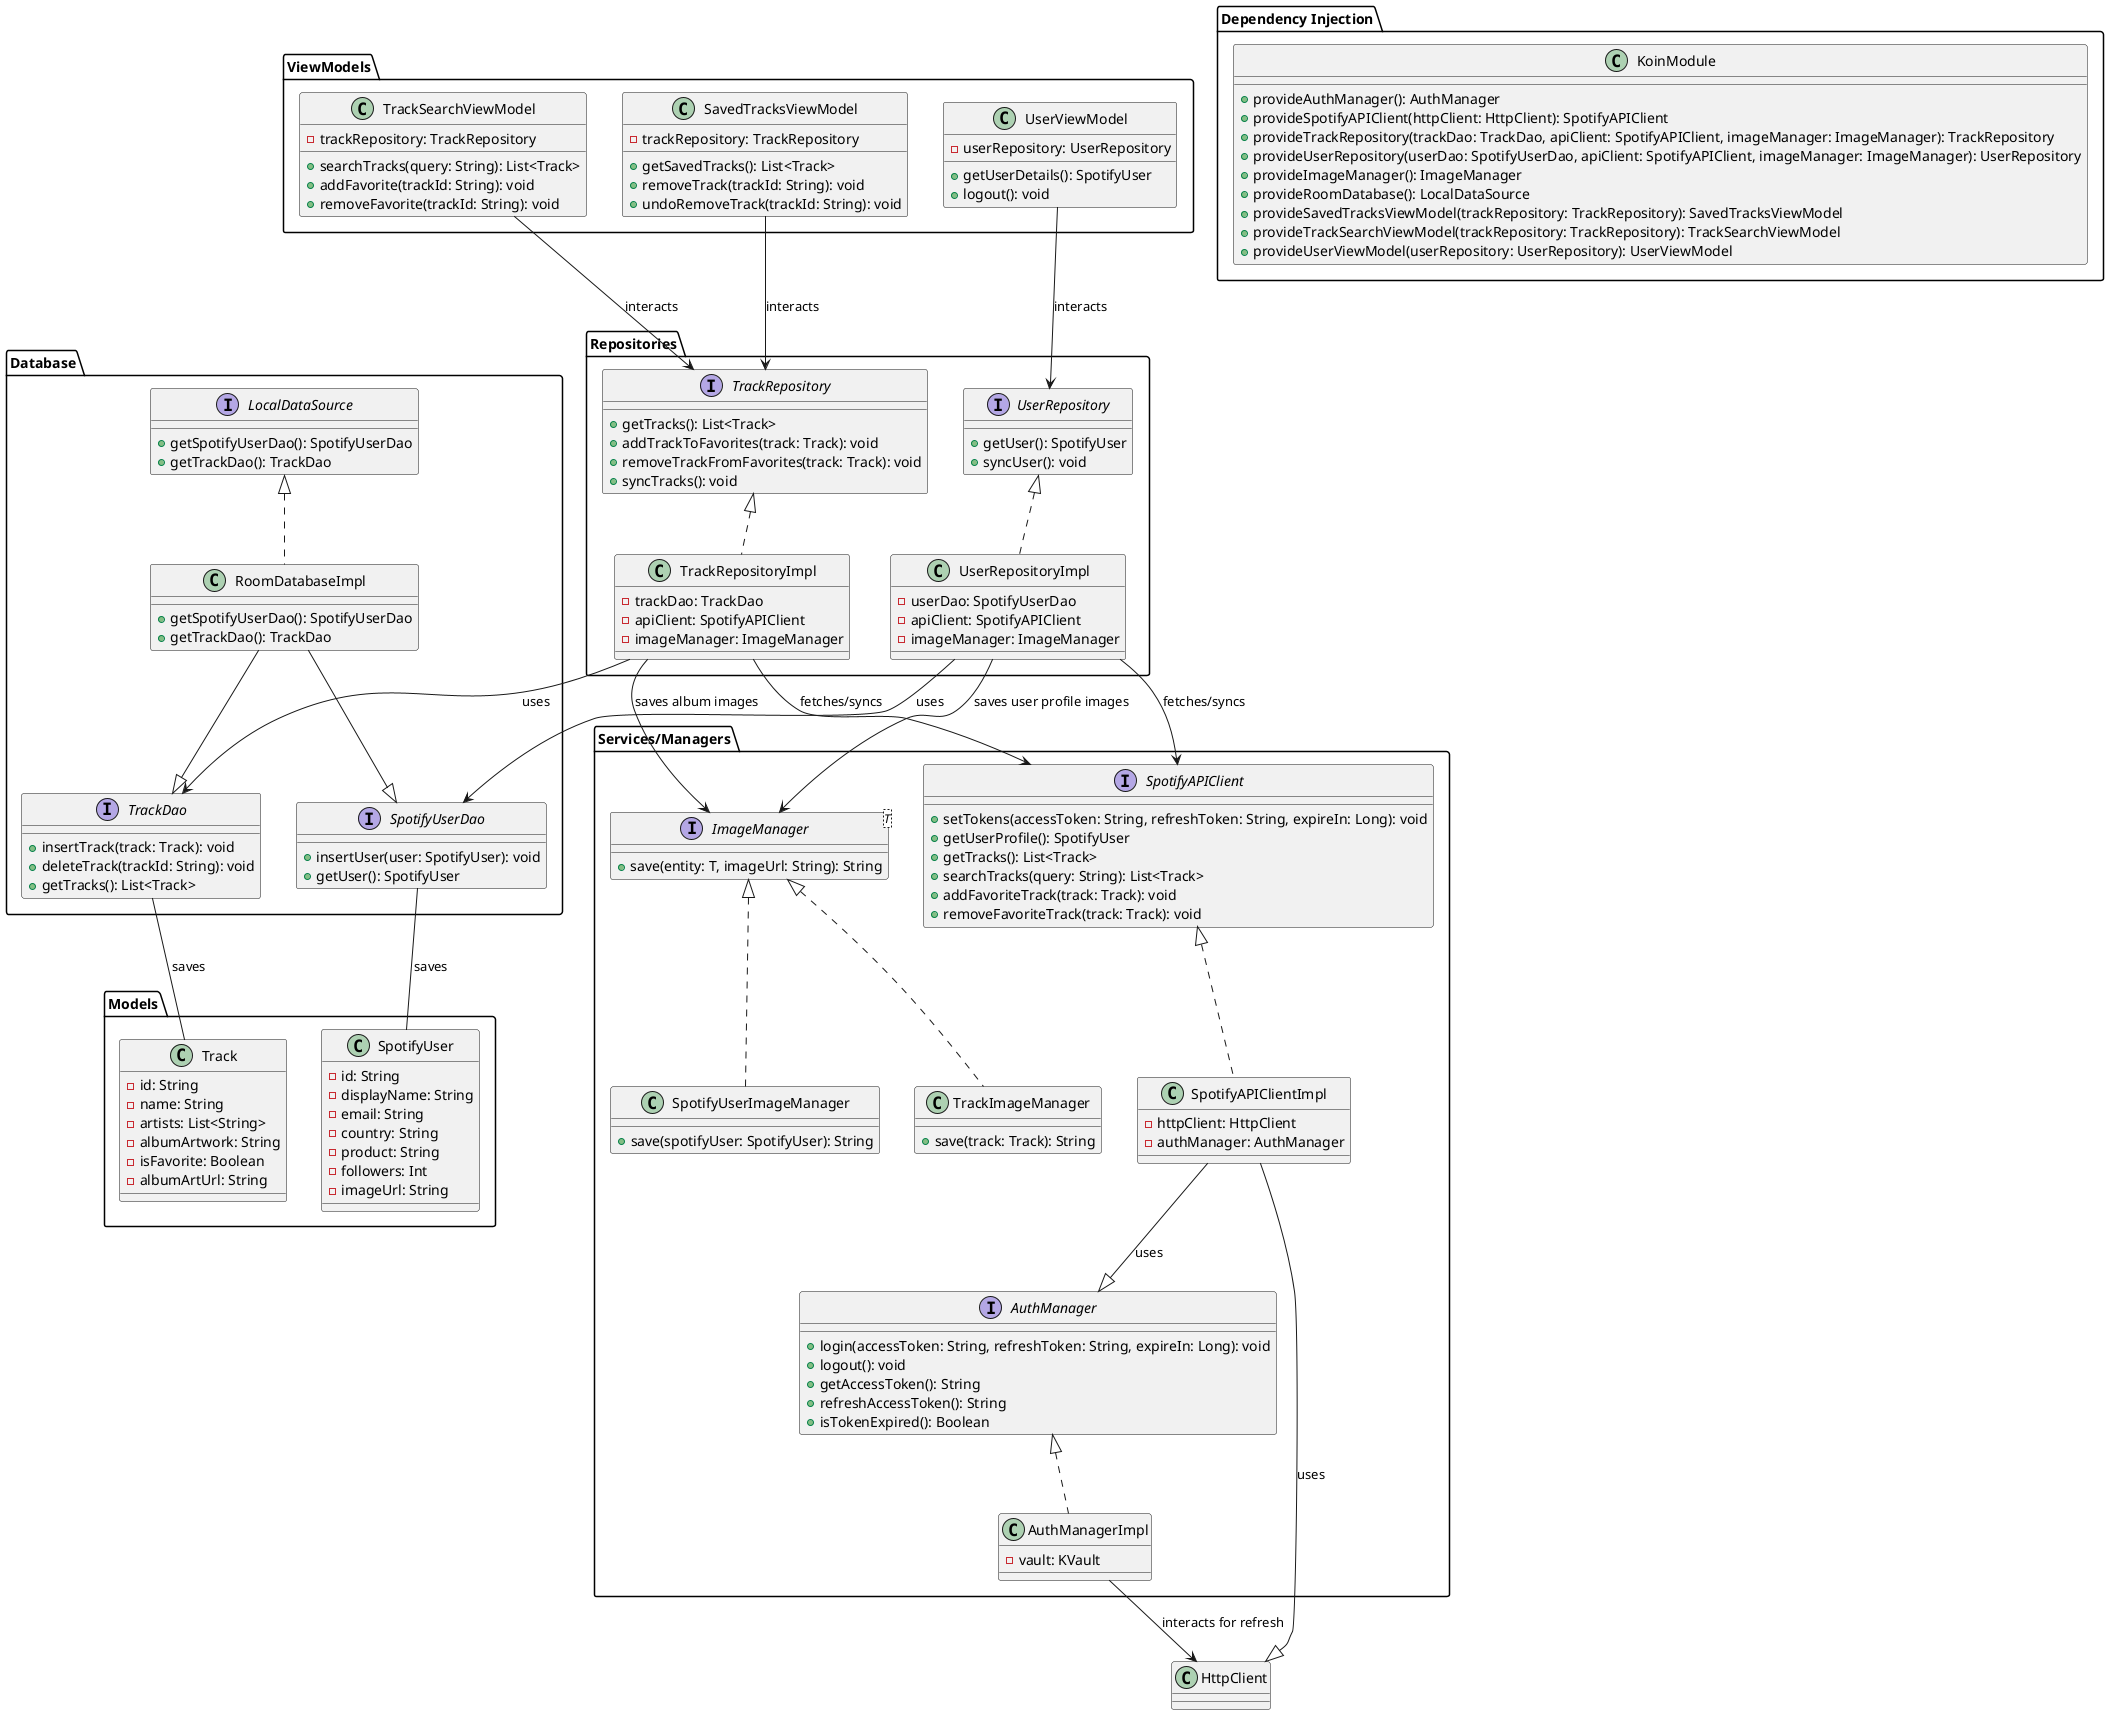 @startuml
package "Models" {
    class SpotifyUser {
        - id: String
        - displayName: String
        - email: String
        - country: String
        - product: String
        - followers: Int
        - imageUrl: String
    }
    class Track {
        - id: String
        - name: String
        - artists: List<String>
        - albumArtwork: String
        - isFavorite: Boolean
        - albumArtUrl: String
    }
}

package "Database" {
    interface SpotifyUserDao {
        + insertUser(user: SpotifyUser): void
        + getUser(): SpotifyUser
    }

    interface TrackDao {
        + insertTrack(track: Track): void
        + deleteTrack(trackId: String): void
        + getTracks(): List<Track>
    }

    interface LocalDataSource {
        + getSpotifyUserDao(): SpotifyUserDao
        + getTrackDao(): TrackDao
    }
    class RoomDatabaseImpl implements LocalDataSource {
        + getSpotifyUserDao(): SpotifyUserDao
        + getTrackDao(): TrackDao
    }
}

package "Services/Managers" {
    interface AuthManager {
        + login(accessToken: String, refreshToken: String, expireIn: Long): void
        + logout(): void
        + getAccessToken(): String
        + refreshAccessToken(): String
        + isTokenExpired(): Boolean
    }
    class AuthManagerImpl implements AuthManager {
        - vault: KVault
    }
    
    interface SpotifyAPIClient {
        + setTokens(accessToken: String, refreshToken: String, expireIn: Long): void
        + getUserProfile(): SpotifyUser
        + getTracks(): List<Track>
        + searchTracks(query: String): List<Track>
        + addFavoriteTrack(track: Track): void
        + removeFavoriteTrack(track: Track): void
    }
    class SpotifyAPIClientImpl implements SpotifyAPIClient {
        - httpClient: HttpClient
        - authManager: AuthManager
    }

    interface ImageManager<T> {
        + save(entity: T, imageUrl: String): String
    }
    
    class SpotifyUserImageManager implements ImageManager {
      + save(spotifyUser: SpotifyUser): String
    }
    
    class TrackImageManager implements ImageManager {
      + save(track: Track): String
    }
    
}

package "Repositories" {
    interface TrackRepository {
        + getTracks(): List<Track>
        + addTrackToFavorites(track: Track): void
        + removeTrackFromFavorites(track: Track): void
        + syncTracks(): void
    }
    class TrackRepositoryImpl implements TrackRepository {
        - trackDao: TrackDao
        - apiClient: SpotifyAPIClient
        - imageManager: ImageManager
    }

    interface UserRepository {
        + getUser(): SpotifyUser
        + syncUser(): void
    }
    class UserRepositoryImpl implements UserRepository {
        - userDao: SpotifyUserDao
        - apiClient: SpotifyAPIClient
        - imageManager: ImageManager
    }
}

package "ViewModels" {
    class SavedTracksViewModel {
        - trackRepository: TrackRepository
        + getSavedTracks(): List<Track>
        + removeTrack(trackId: String): void
        + undoRemoveTrack(trackId: String): void
    }
    class TrackSearchViewModel {
        - trackRepository: TrackRepository
        + searchTracks(query: String): List<Track>
        + addFavorite(trackId: String): void
        + removeFavorite(trackId: String): void
    }
    class UserViewModel {
        - userRepository: UserRepository
        + getUserDetails(): SpotifyUser
        + logout(): void
    }
}

package "Dependency Injection" {
    class KoinModule {
        + provideAuthManager(): AuthManager
        + provideSpotifyAPIClient(httpClient: HttpClient): SpotifyAPIClient
        + provideTrackRepository(trackDao: TrackDao, apiClient: SpotifyAPIClient, imageManager: ImageManager): TrackRepository
        + provideUserRepository(userDao: SpotifyUserDao, apiClient: SpotifyAPIClient, imageManager: ImageManager): UserRepository
        + provideImageManager(): ImageManager
        + provideRoomDatabase(): LocalDataSource
        + provideSavedTracksViewModel(trackRepository: TrackRepository): SavedTracksViewModel
        + provideTrackSearchViewModel(trackRepository: TrackRepository): TrackSearchViewModel
        + provideUserViewModel(userRepository: UserRepository): UserViewModel
    }
}

RoomDatabaseImpl --|> SpotifyUserDao
RoomDatabaseImpl --|> TrackDao

TrackDao -- Track : saves
SpotifyUserDao -- SpotifyUser : saves

TrackRepositoryImpl --> TrackDao : uses
TrackRepositoryImpl --> SpotifyAPIClient : fetches/syncs
TrackRepositoryImpl --> ImageManager : saves album images

UserRepositoryImpl --> SpotifyUserDao : uses
UserRepositoryImpl --> SpotifyAPIClient : fetches/syncs
UserRepositoryImpl --> ImageManager : saves user profile images

SpotifyAPIClientImpl --|> HttpClient : uses
SpotifyAPIClientImpl --|> AuthManager : uses

AuthManagerImpl --> HttpClient : interacts for refresh

SavedTracksViewModel --> TrackRepository : interacts
TrackSearchViewModel --> TrackRepository : interacts
UserViewModel --> UserRepository : interacts

@enduml
